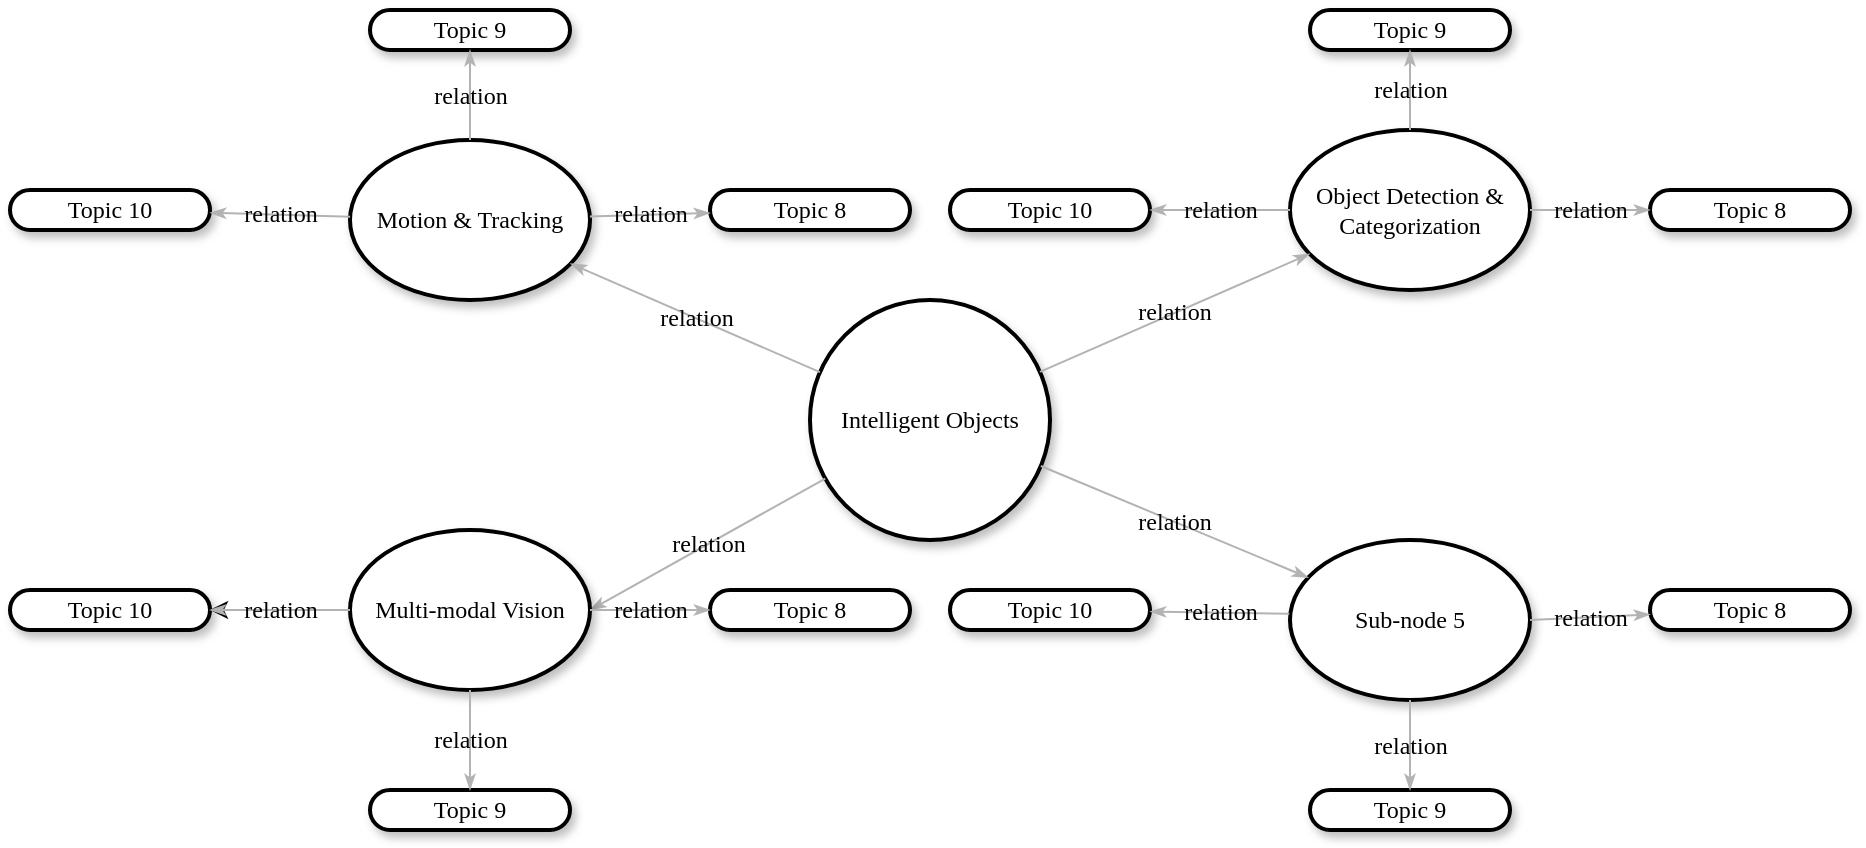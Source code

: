 <mxfile version="28.1.0">
  <diagram name="Page-1" id="ad52d381-51e7-2e0d-a935-2d0ddd2fd229">
    <mxGraphModel dx="1233" dy="728" grid="1" gridSize="10" guides="1" tooltips="1" connect="1" arrows="1" fold="1" page="1" pageScale="1" pageWidth="1100" pageHeight="850" background="none" math="0" shadow="0">
      <root>
        <mxCell id="0" />
        <mxCell id="1" parent="0" />
        <mxCell id="2c924340bb9dbf6c-1" value="&lt;span&gt;Topic 10&lt;/span&gt;" style="whiteSpace=wrap;html=1;rounded=1;shadow=1;comic=0;labelBackgroundColor=none;strokeWidth=2;fontFamily=Verdana;fontSize=12;align=center;arcSize=50;" parent="1" vertex="1">
          <mxGeometry x="90" y="310" width="100" height="20" as="geometry" />
        </mxCell>
        <mxCell id="2c924340bb9dbf6c-2" value="Motion &amp;amp; Tracking" style="ellipse;whiteSpace=wrap;html=1;rounded=1;shadow=1;comic=0;labelBackgroundColor=none;strokeWidth=2;fontFamily=Verdana;fontSize=12;align=center;" parent="1" vertex="1">
          <mxGeometry x="260" y="285" width="120" height="80" as="geometry" />
        </mxCell>
        <mxCell id="2c924340bb9dbf6c-3" value="Object Detection &amp;amp; Categorization" style="ellipse;whiteSpace=wrap;html=1;rounded=1;shadow=1;comic=0;labelBackgroundColor=none;strokeWidth=2;fontFamily=Verdana;fontSize=12;align=center;" parent="1" vertex="1">
          <mxGeometry x="730" y="280" width="120" height="80" as="geometry" />
        </mxCell>
        <mxCell id="2c924340bb9dbf6c-4" value="Intelligent Objects" style="ellipse;whiteSpace=wrap;html=1;rounded=1;shadow=1;comic=0;labelBackgroundColor=none;strokeWidth=2;fontFamily=Verdana;fontSize=12;align=center;" parent="1" vertex="1">
          <mxGeometry x="490" y="365" width="120" height="120" as="geometry" />
        </mxCell>
        <mxCell id="2c924340bb9dbf6c-5" value="&lt;span&gt;Sub-node 5&lt;/span&gt;" style="ellipse;whiteSpace=wrap;html=1;rounded=1;shadow=1;comic=0;labelBackgroundColor=none;strokeWidth=2;fontFamily=Verdana;fontSize=12;align=center;" parent="1" vertex="1">
          <mxGeometry x="730" y="485" width="120" height="80" as="geometry" />
        </mxCell>
        <mxCell id="2c924340bb9dbf6c-10" value="&lt;span&gt;Topic 9&lt;/span&gt;" style="whiteSpace=wrap;html=1;rounded=1;shadow=1;comic=0;labelBackgroundColor=none;strokeWidth=2;fontFamily=Verdana;fontSize=12;align=center;arcSize=50;" parent="1" vertex="1">
          <mxGeometry x="270" y="220" width="100" height="20" as="geometry" />
        </mxCell>
        <mxCell id="2c924340bb9dbf6c-27" value="relation" style="edgeStyle=none;rounded=1;html=1;labelBackgroundColor=none;startArrow=none;startFill=0;startSize=5;endArrow=classicThin;endFill=1;endSize=5;jettySize=auto;orthogonalLoop=1;strokeColor=#B3B3B3;strokeWidth=1;fontFamily=Verdana;fontSize=12" parent="1" source="2c924340bb9dbf6c-2" target="2c924340bb9dbf6c-10" edge="1">
          <mxGeometry relative="1" as="geometry" />
        </mxCell>
        <mxCell id="2c924340bb9dbf6c-28" value="relation" style="edgeStyle=none;rounded=1;html=1;labelBackgroundColor=none;startArrow=none;startFill=0;startSize=5;endArrow=classicThin;endFill=1;endSize=5;jettySize=auto;orthogonalLoop=1;strokeColor=#B3B3B3;strokeWidth=1;fontFamily=Verdana;fontSize=12" parent="1" source="2c924340bb9dbf6c-2" target="2c924340bb9dbf6c-1" edge="1">
          <mxGeometry relative="1" as="geometry" />
        </mxCell>
        <mxCell id="2c924340bb9dbf6c-31" value="relation" style="edgeStyle=none;rounded=1;html=1;labelBackgroundColor=none;startArrow=none;startFill=0;startSize=5;endArrow=classicThin;endFill=1;endSize=5;jettySize=auto;orthogonalLoop=1;strokeColor=#B3B3B3;strokeWidth=1;fontFamily=Verdana;fontSize=12" parent="1" source="2c924340bb9dbf6c-4" target="2c924340bb9dbf6c-2" edge="1">
          <mxGeometry relative="1" as="geometry" />
        </mxCell>
        <mxCell id="2c924340bb9dbf6c-32" value="relation" style="edgeStyle=none;rounded=1;html=1;labelBackgroundColor=none;startArrow=none;startFill=0;startSize=5;endArrow=classicThin;endFill=1;endSize=5;jettySize=auto;orthogonalLoop=1;strokeColor=#B3B3B3;strokeWidth=1;fontFamily=Verdana;fontSize=12" parent="1" source="2c924340bb9dbf6c-4" target="2c924340bb9dbf6c-3" edge="1">
          <mxGeometry relative="1" as="geometry" />
        </mxCell>
        <mxCell id="2c924340bb9dbf6c-33" value="relation" style="edgeStyle=none;rounded=1;html=1;labelBackgroundColor=none;startArrow=none;startFill=0;startSize=5;endArrow=classicThin;endFill=1;endSize=5;jettySize=auto;orthogonalLoop=1;strokeColor=#B3B3B3;strokeWidth=1;fontFamily=Verdana;fontSize=12" parent="1" source="2c924340bb9dbf6c-4" target="2c924340bb9dbf6c-5" edge="1">
          <mxGeometry relative="1" as="geometry" />
        </mxCell>
        <mxCell id="2c924340bb9dbf6c-55" value="&lt;span&gt;Topic 8&lt;/span&gt;" style="whiteSpace=wrap;html=1;rounded=1;shadow=1;comic=0;labelBackgroundColor=none;strokeWidth=2;fontFamily=Verdana;fontSize=12;align=center;arcSize=50;" parent="1" vertex="1">
          <mxGeometry x="440" y="310" width="100" height="20" as="geometry" />
        </mxCell>
        <mxCell id="2c924340bb9dbf6c-61" value="relation" style="edgeStyle=none;rounded=1;html=1;labelBackgroundColor=none;startArrow=none;startFill=0;startSize=5;endArrow=classicThin;endFill=1;endSize=5;jettySize=auto;orthogonalLoop=1;strokeColor=#B3B3B3;strokeWidth=1;fontFamily=Verdana;fontSize=12" parent="1" source="2c924340bb9dbf6c-2" target="2c924340bb9dbf6c-55" edge="1">
          <mxGeometry relative="1" as="geometry" />
        </mxCell>
        <mxCell id="2c924340bb9dbf6c-76" value="relation" style="edgeStyle=none;rounded=1;html=1;labelBackgroundColor=none;startArrow=none;startFill=0;startSize=5;endArrow=classicThin;endFill=1;endSize=5;jettySize=auto;orthogonalLoop=1;strokeColor=#B3B3B3;strokeWidth=1;fontFamily=Verdana;fontSize=12;entryX=1;entryY=0.5;entryDx=0;entryDy=0;" parent="1" source="2c924340bb9dbf6c-4" target="GE1TR5Ax-TOfdENSPcgX-2" edge="1">
          <mxGeometry relative="1" as="geometry">
            <mxPoint x="310" y="510" as="targetPoint" />
          </mxGeometry>
        </mxCell>
        <mxCell id="GE1TR5Ax-TOfdENSPcgX-13" value="" style="edgeStyle=orthogonalEdgeStyle;rounded=0;orthogonalLoop=1;jettySize=auto;html=1;" edge="1" parent="1" source="GE1TR5Ax-TOfdENSPcgX-2" target="GE1TR5Ax-TOfdENSPcgX-9">
          <mxGeometry relative="1" as="geometry" />
        </mxCell>
        <mxCell id="GE1TR5Ax-TOfdENSPcgX-2" value="Multi-modal Vision" style="ellipse;whiteSpace=wrap;html=1;rounded=1;shadow=1;comic=0;labelBackgroundColor=none;strokeWidth=2;fontFamily=Verdana;fontSize=12;align=center;" vertex="1" parent="1">
          <mxGeometry x="260" y="480" width="120" height="80" as="geometry" />
        </mxCell>
        <mxCell id="GE1TR5Ax-TOfdENSPcgX-3" value="&lt;span&gt;Topic 9&lt;/span&gt;" style="whiteSpace=wrap;html=1;rounded=1;shadow=1;comic=0;labelBackgroundColor=none;strokeWidth=2;fontFamily=Verdana;fontSize=12;align=center;arcSize=50;" vertex="1" parent="1">
          <mxGeometry x="740" y="220" width="100" height="20" as="geometry" />
        </mxCell>
        <mxCell id="GE1TR5Ax-TOfdENSPcgX-4" value="relation" style="edgeStyle=none;rounded=1;html=1;labelBackgroundColor=none;startArrow=none;startFill=0;startSize=5;endArrow=classicThin;endFill=1;endSize=5;jettySize=auto;orthogonalLoop=1;strokeColor=#B3B3B3;strokeWidth=1;fontFamily=Verdana;fontSize=12;exitX=0.5;exitY=0;exitDx=0;exitDy=0;" edge="1" parent="1" target="GE1TR5Ax-TOfdENSPcgX-3" source="2c924340bb9dbf6c-3">
          <mxGeometry relative="1" as="geometry">
            <mxPoint x="810" y="235" as="sourcePoint" />
          </mxGeometry>
        </mxCell>
        <mxCell id="GE1TR5Ax-TOfdENSPcgX-5" value="&lt;span&gt;Topic 8&lt;/span&gt;" style="whiteSpace=wrap;html=1;rounded=1;shadow=1;comic=0;labelBackgroundColor=none;strokeWidth=2;fontFamily=Verdana;fontSize=12;align=center;arcSize=50;" vertex="1" parent="1">
          <mxGeometry x="910" y="310" width="100" height="20" as="geometry" />
        </mxCell>
        <mxCell id="GE1TR5Ax-TOfdENSPcgX-6" value="relation" style="edgeStyle=none;rounded=1;html=1;labelBackgroundColor=none;startArrow=none;startFill=0;startSize=5;endArrow=classicThin;endFill=1;endSize=5;jettySize=auto;orthogonalLoop=1;strokeColor=#B3B3B3;strokeWidth=1;fontFamily=Verdana;fontSize=12;exitX=1;exitY=0.5;exitDx=0;exitDy=0;" edge="1" parent="1" target="GE1TR5Ax-TOfdENSPcgX-5" source="2c924340bb9dbf6c-3">
          <mxGeometry relative="1" as="geometry">
            <mxPoint x="880" y="323" as="sourcePoint" />
          </mxGeometry>
        </mxCell>
        <mxCell id="GE1TR5Ax-TOfdENSPcgX-7" value="&lt;span&gt;Topic 10&lt;/span&gt;" style="whiteSpace=wrap;html=1;rounded=1;shadow=1;comic=0;labelBackgroundColor=none;strokeWidth=2;fontFamily=Verdana;fontSize=12;align=center;arcSize=50;" vertex="1" parent="1">
          <mxGeometry x="560" y="310" width="100" height="20" as="geometry" />
        </mxCell>
        <mxCell id="GE1TR5Ax-TOfdENSPcgX-8" value="relation" style="edgeStyle=none;rounded=1;html=1;labelBackgroundColor=none;startArrow=none;startFill=0;startSize=5;endArrow=classicThin;endFill=1;endSize=5;jettySize=auto;orthogonalLoop=1;strokeColor=#B3B3B3;strokeWidth=1;fontFamily=Verdana;fontSize=12;exitX=0;exitY=0.5;exitDx=0;exitDy=0;" edge="1" parent="1" target="GE1TR5Ax-TOfdENSPcgX-7" source="2c924340bb9dbf6c-3">
          <mxGeometry relative="1" as="geometry">
            <mxPoint x="730" y="323" as="sourcePoint" />
          </mxGeometry>
        </mxCell>
        <mxCell id="GE1TR5Ax-TOfdENSPcgX-9" value="&lt;span&gt;Topic 10&lt;/span&gt;" style="whiteSpace=wrap;html=1;rounded=1;shadow=1;comic=0;labelBackgroundColor=none;strokeWidth=2;fontFamily=Verdana;fontSize=12;align=center;arcSize=50;" vertex="1" parent="1">
          <mxGeometry x="90" y="510" width="100" height="20" as="geometry" />
        </mxCell>
        <mxCell id="GE1TR5Ax-TOfdENSPcgX-10" value="relation" style="edgeStyle=none;rounded=1;html=1;labelBackgroundColor=none;startArrow=none;startFill=0;startSize=5;endArrow=classicThin;endFill=1;endSize=5;jettySize=auto;orthogonalLoop=1;strokeColor=#B3B3B3;strokeWidth=1;fontFamily=Verdana;fontSize=12;exitX=0;exitY=0.5;exitDx=0;exitDy=0;" edge="1" parent="1" target="GE1TR5Ax-TOfdENSPcgX-9" source="GE1TR5Ax-TOfdENSPcgX-2">
          <mxGeometry relative="1" as="geometry">
            <mxPoint x="260" y="523" as="sourcePoint" />
          </mxGeometry>
        </mxCell>
        <mxCell id="GE1TR5Ax-TOfdENSPcgX-11" value="&lt;span&gt;Topic 8&lt;/span&gt;" style="whiteSpace=wrap;html=1;rounded=1;shadow=1;comic=0;labelBackgroundColor=none;strokeWidth=2;fontFamily=Verdana;fontSize=12;align=center;arcSize=50;" vertex="1" parent="1">
          <mxGeometry x="440" y="510" width="100" height="20" as="geometry" />
        </mxCell>
        <mxCell id="GE1TR5Ax-TOfdENSPcgX-12" value="relation" style="edgeStyle=none;rounded=1;html=1;labelBackgroundColor=none;startArrow=none;startFill=0;startSize=5;endArrow=classicThin;endFill=1;endSize=5;jettySize=auto;orthogonalLoop=1;strokeColor=#B3B3B3;strokeWidth=1;fontFamily=Verdana;fontSize=12;exitX=1;exitY=0.5;exitDx=0;exitDy=0;" edge="1" parent="1" target="GE1TR5Ax-TOfdENSPcgX-11" source="GE1TR5Ax-TOfdENSPcgX-2">
          <mxGeometry relative="1" as="geometry">
            <mxPoint x="380" y="523" as="sourcePoint" />
          </mxGeometry>
        </mxCell>
        <mxCell id="GE1TR5Ax-TOfdENSPcgX-14" value="&lt;span&gt;Topic 9&lt;/span&gt;" style="whiteSpace=wrap;html=1;rounded=1;shadow=1;comic=0;labelBackgroundColor=none;strokeWidth=2;fontFamily=Verdana;fontSize=12;align=center;arcSize=50;" vertex="1" parent="1">
          <mxGeometry x="270" y="610" width="100" height="20" as="geometry" />
        </mxCell>
        <mxCell id="GE1TR5Ax-TOfdENSPcgX-15" value="relation" style="edgeStyle=none;rounded=1;html=1;labelBackgroundColor=none;startArrow=none;startFill=0;startSize=5;endArrow=classicThin;endFill=1;endSize=5;jettySize=auto;orthogonalLoop=1;strokeColor=#B3B3B3;strokeWidth=1;fontFamily=Verdana;fontSize=12;entryX=0.5;entryY=0;entryDx=0;entryDy=0;exitX=0.5;exitY=1;exitDx=0;exitDy=0;" edge="1" parent="1" target="GE1TR5Ax-TOfdENSPcgX-14" source="GE1TR5Ax-TOfdENSPcgX-2">
          <mxGeometry relative="1" as="geometry">
            <mxPoint x="320" y="665" as="sourcePoint" />
          </mxGeometry>
        </mxCell>
        <mxCell id="GE1TR5Ax-TOfdENSPcgX-18" value="&lt;span&gt;Topic 10&lt;/span&gt;" style="whiteSpace=wrap;html=1;rounded=1;shadow=1;comic=0;labelBackgroundColor=none;strokeWidth=2;fontFamily=Verdana;fontSize=12;align=center;arcSize=50;" vertex="1" parent="1">
          <mxGeometry x="560" y="510" width="100" height="20" as="geometry" />
        </mxCell>
        <mxCell id="GE1TR5Ax-TOfdENSPcgX-19" value="relation" style="edgeStyle=none;rounded=1;html=1;labelBackgroundColor=none;startArrow=none;startFill=0;startSize=5;endArrow=classicThin;endFill=1;endSize=5;jettySize=auto;orthogonalLoop=1;strokeColor=#B3B3B3;strokeWidth=1;fontFamily=Verdana;fontSize=12;exitX=-0.003;exitY=0.461;exitDx=0;exitDy=0;exitPerimeter=0;" edge="1" parent="1" target="GE1TR5Ax-TOfdENSPcgX-18" source="2c924340bb9dbf6c-5">
          <mxGeometry relative="1" as="geometry">
            <mxPoint x="730" y="520" as="sourcePoint" />
          </mxGeometry>
        </mxCell>
        <mxCell id="GE1TR5Ax-TOfdENSPcgX-20" value="&lt;span&gt;Topic 8&lt;/span&gt;" style="whiteSpace=wrap;html=1;rounded=1;shadow=1;comic=0;labelBackgroundColor=none;strokeWidth=2;fontFamily=Verdana;fontSize=12;align=center;arcSize=50;" vertex="1" parent="1">
          <mxGeometry x="910" y="510" width="100" height="20" as="geometry" />
        </mxCell>
        <mxCell id="GE1TR5Ax-TOfdENSPcgX-21" value="relation" style="edgeStyle=none;rounded=1;html=1;labelBackgroundColor=none;startArrow=none;startFill=0;startSize=5;endArrow=classicThin;endFill=1;endSize=5;jettySize=auto;orthogonalLoop=1;strokeColor=#B3B3B3;strokeWidth=1;fontFamily=Verdana;fontSize=12;exitX=1;exitY=0.5;exitDx=0;exitDy=0;" edge="1" parent="1" target="GE1TR5Ax-TOfdENSPcgX-20" source="2c924340bb9dbf6c-5">
          <mxGeometry relative="1" as="geometry">
            <mxPoint x="850" y="520" as="sourcePoint" />
          </mxGeometry>
        </mxCell>
        <mxCell id="GE1TR5Ax-TOfdENSPcgX-22" value="&lt;span&gt;Topic 9&lt;/span&gt;" style="whiteSpace=wrap;html=1;rounded=1;shadow=1;comic=0;labelBackgroundColor=none;strokeWidth=2;fontFamily=Verdana;fontSize=12;align=center;arcSize=50;" vertex="1" parent="1">
          <mxGeometry x="740" y="610" width="100" height="20" as="geometry" />
        </mxCell>
        <mxCell id="GE1TR5Ax-TOfdENSPcgX-23" value="relation" style="edgeStyle=none;rounded=1;html=1;labelBackgroundColor=none;startArrow=none;startFill=0;startSize=5;endArrow=classicThin;endFill=1;endSize=5;jettySize=auto;orthogonalLoop=1;strokeColor=#B3B3B3;strokeWidth=1;fontFamily=Verdana;fontSize=12;entryX=0.5;entryY=0;entryDx=0;entryDy=0;exitX=0.5;exitY=1;exitDx=0;exitDy=0;" edge="1" parent="1" target="GE1TR5Ax-TOfdENSPcgX-22" source="2c924340bb9dbf6c-5">
          <mxGeometry relative="1" as="geometry">
            <mxPoint x="790" y="560" as="sourcePoint" />
          </mxGeometry>
        </mxCell>
      </root>
    </mxGraphModel>
  </diagram>
</mxfile>
